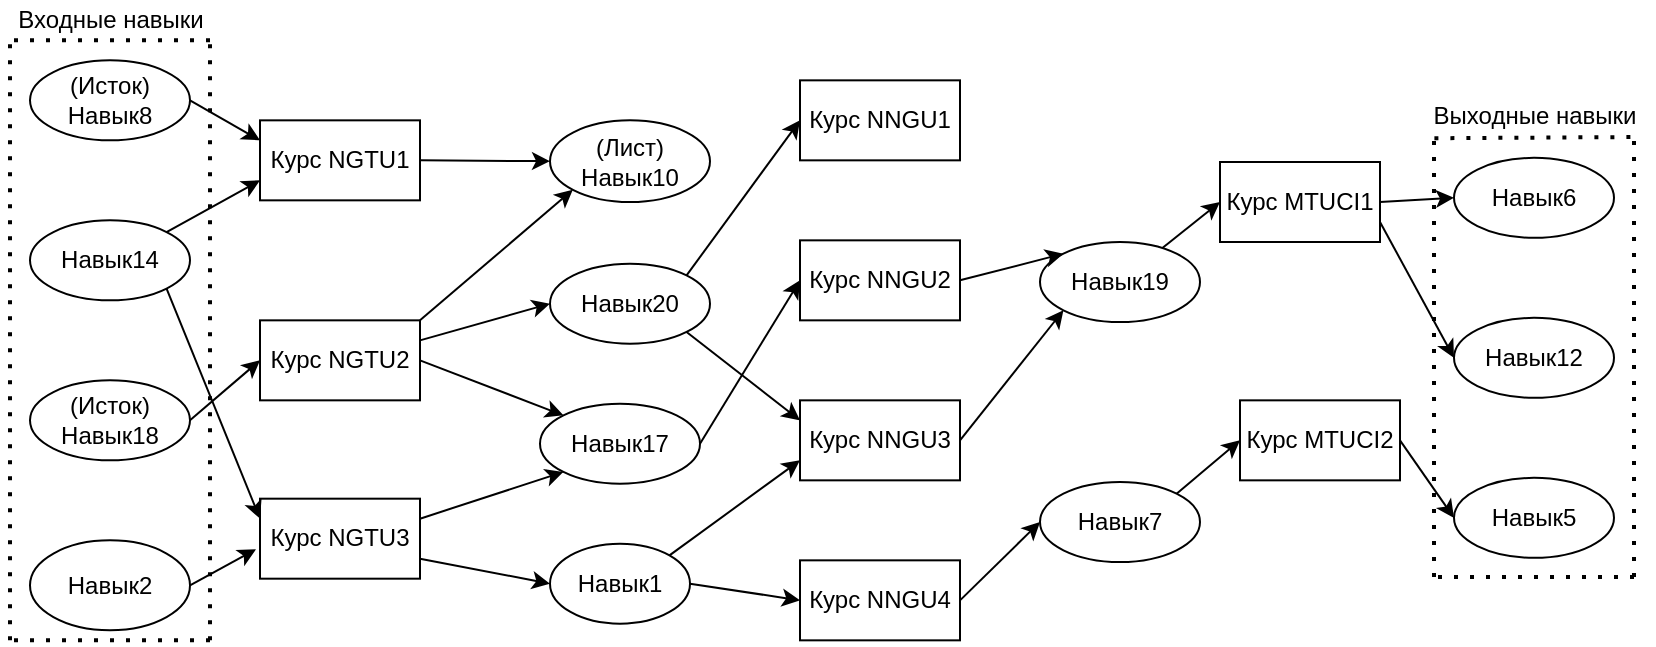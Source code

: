 <mxfile version="18.1.3" type="device"><diagram id="aENfoIvxPO7XNGYxZzCS" name="Page-1"><mxGraphModel dx="460" dy="695" grid="1" gridSize="10" guides="1" tooltips="1" connect="1" arrows="1" fold="1" page="1" pageScale="1" pageWidth="827" pageHeight="1169" math="0" shadow="0"><root><mxCell id="0"/><mxCell id="1" parent="0"/><mxCell id="cgQeBA32L_S4OuIDesfj-1" value="Курс NGTU1" style="rounded=0;whiteSpace=wrap;html=1;" parent="1" vertex="1"><mxGeometry x="130" y="139.17" width="80" height="40" as="geometry"/></mxCell><mxCell id="cgQeBA32L_S4OuIDesfj-2" value="Курс NGTU2" style="rounded=0;whiteSpace=wrap;html=1;fillColor=#FFFFFF;" parent="1" vertex="1"><mxGeometry x="130" y="239.17" width="80" height="40" as="geometry"/></mxCell><mxCell id="cgQeBA32L_S4OuIDesfj-3" value="Курс NNGU1" style="rounded=0;whiteSpace=wrap;html=1;fillColor=#FFFFFF;" parent="1" vertex="1"><mxGeometry x="400" y="119.17" width="80" height="40" as="geometry"/></mxCell><mxCell id="cgQeBA32L_S4OuIDesfj-4" value="Курс NNGU2" style="rounded=0;whiteSpace=wrap;html=1;fillColor=#FFFFFF;" parent="1" vertex="1"><mxGeometry x="400" y="199.17" width="80" height="40" as="geometry"/></mxCell><mxCell id="cgQeBA32L_S4OuIDesfj-5" value="Курс NNGU3" style="rounded=0;whiteSpace=wrap;html=1;fillColor=#FFFFFF;" parent="1" vertex="1"><mxGeometry x="400" y="279.17" width="80" height="40" as="geometry"/></mxCell><mxCell id="cgQeBA32L_S4OuIDesfj-6" value="Курс MTUCI1" style="rounded=0;whiteSpace=wrap;html=1;fillColor=#FFFFFF;" parent="1" vertex="1"><mxGeometry x="610" y="160" width="80" height="40" as="geometry"/></mxCell><mxCell id="cgQeBA32L_S4OuIDesfj-7" value="Курс NNGU4" style="rounded=0;whiteSpace=wrap;html=1;fillColor=#FFFFFF;" parent="1" vertex="1"><mxGeometry x="400" y="359.17" width="80" height="40" as="geometry"/></mxCell><mxCell id="cgQeBA32L_S4OuIDesfj-9" value="Курс MTUCI2" style="rounded=0;whiteSpace=wrap;html=1;fillColor=#FFFFFF;" parent="1" vertex="1"><mxGeometry x="620" y="279.17" width="80" height="40" as="geometry"/></mxCell><mxCell id="cgQeBA32L_S4OuIDesfj-11" value="(Исток) Навык8" style="ellipse;whiteSpace=wrap;html=1;" parent="1" vertex="1"><mxGeometry x="15" y="109.17" width="80" height="40" as="geometry"/></mxCell><mxCell id="cgQeBA32L_S4OuIDesfj-12" value="Навык14" style="ellipse;whiteSpace=wrap;html=1;fillColor=#FFFFFF;" parent="1" vertex="1"><mxGeometry x="15" y="189.17" width="80" height="40" as="geometry"/></mxCell><mxCell id="cgQeBA32L_S4OuIDesfj-13" value="(Исток) Навык18" style="ellipse;whiteSpace=wrap;html=1;fillColor=#FFFFFF;" parent="1" vertex="1"><mxGeometry x="15" y="269.17" width="80" height="40" as="geometry"/></mxCell><mxCell id="cgQeBA32L_S4OuIDesfj-15" value="" style="endArrow=classic;html=1;rounded=0;exitX=1;exitY=0;exitDx=0;exitDy=0;entryX=0;entryY=0.75;entryDx=0;entryDy=0;" parent="1" source="cgQeBA32L_S4OuIDesfj-12" target="cgQeBA32L_S4OuIDesfj-1" edge="1"><mxGeometry width="50" height="50" relative="1" as="geometry"><mxPoint x="150" y="220" as="sourcePoint"/><mxPoint x="200" y="170" as="targetPoint"/></mxGeometry></mxCell><mxCell id="cgQeBA32L_S4OuIDesfj-16" value="" style="endArrow=classic;html=1;rounded=0;exitX=1;exitY=0.5;exitDx=0;exitDy=0;entryX=0;entryY=0.5;entryDx=0;entryDy=0;" parent="1" source="cgQeBA32L_S4OuIDesfj-13" target="cgQeBA32L_S4OuIDesfj-2" edge="1"><mxGeometry width="50" height="50" relative="1" as="geometry"><mxPoint x="120" y="430" as="sourcePoint"/><mxPoint x="170" y="380" as="targetPoint"/></mxGeometry></mxCell><mxCell id="cgQeBA32L_S4OuIDesfj-17" value="" style="endArrow=classic;html=1;rounded=0;exitX=1;exitY=0.5;exitDx=0;exitDy=0;entryX=0;entryY=0.25;entryDx=0;entryDy=0;" parent="1" source="cgQeBA32L_S4OuIDesfj-11" target="cgQeBA32L_S4OuIDesfj-1" edge="1"><mxGeometry width="50" height="50" relative="1" as="geometry"><mxPoint x="180" y="410" as="sourcePoint"/><mxPoint x="230" y="360" as="targetPoint"/></mxGeometry></mxCell><mxCell id="cgQeBA32L_S4OuIDesfj-20" value="Курс NGTU3" style="rounded=0;whiteSpace=wrap;html=1;fillColor=#FFFFFF;" parent="1" vertex="1"><mxGeometry x="130" y="328.34" width="80" height="40" as="geometry"/></mxCell><mxCell id="cgQeBA32L_S4OuIDesfj-21" value="" style="endArrow=classic;html=1;rounded=0;exitX=1;exitY=1;exitDx=0;exitDy=0;entryX=0;entryY=0.25;entryDx=0;entryDy=0;" parent="1" source="cgQeBA32L_S4OuIDesfj-12" target="cgQeBA32L_S4OuIDesfj-20" edge="1"><mxGeometry width="50" height="50" relative="1" as="geometry"><mxPoint x="110" y="280" as="sourcePoint"/><mxPoint x="160" y="230" as="targetPoint"/></mxGeometry></mxCell><mxCell id="cgQeBA32L_S4OuIDesfj-22" value="&lt;span&gt;Навык2&lt;/span&gt;" style="ellipse;whiteSpace=wrap;html=1;fillColor=#FFFFFF;" parent="1" vertex="1"><mxGeometry x="15" y="349.17" width="80" height="45" as="geometry"/></mxCell><mxCell id="cgQeBA32L_S4OuIDesfj-23" value="" style="endArrow=classic;html=1;rounded=0;exitX=1;exitY=0.5;exitDx=0;exitDy=0;entryX=-0.025;entryY=0.633;entryDx=0;entryDy=0;entryPerimeter=0;" parent="1" source="cgQeBA32L_S4OuIDesfj-22" target="cgQeBA32L_S4OuIDesfj-20" edge="1"><mxGeometry width="50" height="50" relative="1" as="geometry"><mxPoint x="160" y="500" as="sourcePoint"/><mxPoint x="210" y="450" as="targetPoint"/></mxGeometry></mxCell><mxCell id="cgQeBA32L_S4OuIDesfj-24" value="(Лист) Навык10" style="ellipse;whiteSpace=wrap;html=1;" parent="1" vertex="1"><mxGeometry x="275" y="139.17" width="80" height="40.83" as="geometry"/></mxCell><mxCell id="cgQeBA32L_S4OuIDesfj-25" value="Навык20" style="ellipse;whiteSpace=wrap;html=1;fillColor=#FFFFFF;" parent="1" vertex="1"><mxGeometry x="275" y="210.83" width="80" height="40" as="geometry"/></mxCell><mxCell id="cgQeBA32L_S4OuIDesfj-26" value="Навык1" style="ellipse;whiteSpace=wrap;html=1;fillColor=#FFFFFF;" parent="1" vertex="1"><mxGeometry x="275" y="350.83" width="70" height="40" as="geometry"/></mxCell><mxCell id="cgQeBA32L_S4OuIDesfj-27" value="Навык17" style="ellipse;whiteSpace=wrap;html=1;fillColor=#FFFFFF;" parent="1" vertex="1"><mxGeometry x="270" y="280.83" width="80" height="40" as="geometry"/></mxCell><mxCell id="cgQeBA32L_S4OuIDesfj-29" value="" style="endArrow=classic;html=1;rounded=0;exitX=1;exitY=0.5;exitDx=0;exitDy=0;entryX=0;entryY=0.5;entryDx=0;entryDy=0;" parent="1" source="cgQeBA32L_S4OuIDesfj-1" target="cgQeBA32L_S4OuIDesfj-24" edge="1"><mxGeometry width="50" height="50" relative="1" as="geometry"><mxPoint x="590" y="210" as="sourcePoint"/><mxPoint x="640" y="160" as="targetPoint"/></mxGeometry></mxCell><mxCell id="cgQeBA32L_S4OuIDesfj-30" value="" style="endArrow=classic;html=1;rounded=0;exitX=1;exitY=0.5;exitDx=0;exitDy=0;entryX=0;entryY=0;entryDx=0;entryDy=0;" parent="1" source="cgQeBA32L_S4OuIDesfj-2" target="cgQeBA32L_S4OuIDesfj-27" edge="1"><mxGeometry width="50" height="50" relative="1" as="geometry"><mxPoint x="570" y="260" as="sourcePoint"/><mxPoint x="620" y="210" as="targetPoint"/></mxGeometry></mxCell><mxCell id="cgQeBA32L_S4OuIDesfj-31" value="" style="endArrow=classic;html=1;rounded=0;exitX=1;exitY=0.25;exitDx=0;exitDy=0;entryX=0;entryY=1;entryDx=0;entryDy=0;" parent="1" source="cgQeBA32L_S4OuIDesfj-20" target="cgQeBA32L_S4OuIDesfj-27" edge="1"><mxGeometry width="50" height="50" relative="1" as="geometry"><mxPoint x="320" y="550" as="sourcePoint"/><mxPoint x="370" y="500" as="targetPoint"/></mxGeometry></mxCell><mxCell id="cgQeBA32L_S4OuIDesfj-32" value="" style="endArrow=classic;html=1;rounded=0;exitX=1;exitY=0.75;exitDx=0;exitDy=0;entryX=0;entryY=0.5;entryDx=0;entryDy=0;" parent="1" source="cgQeBA32L_S4OuIDesfj-20" target="cgQeBA32L_S4OuIDesfj-26" edge="1"><mxGeometry width="50" height="50" relative="1" as="geometry"><mxPoint x="320" y="510" as="sourcePoint"/><mxPoint x="370" y="460" as="targetPoint"/></mxGeometry></mxCell><mxCell id="cgQeBA32L_S4OuIDesfj-33" value="" style="endArrow=classic;html=1;rounded=0;exitX=1;exitY=0.25;exitDx=0;exitDy=0;entryX=0;entryY=0.5;entryDx=0;entryDy=0;" parent="1" source="cgQeBA32L_S4OuIDesfj-2" target="cgQeBA32L_S4OuIDesfj-25" edge="1"><mxGeometry width="50" height="50" relative="1" as="geometry"><mxPoint x="550" y="210" as="sourcePoint"/><mxPoint x="600" y="160" as="targetPoint"/></mxGeometry></mxCell><mxCell id="cgQeBA32L_S4OuIDesfj-34" value="" style="endArrow=classic;html=1;rounded=0;exitX=1;exitY=0;exitDx=0;exitDy=0;entryX=0;entryY=1;entryDx=0;entryDy=0;" parent="1" source="cgQeBA32L_S4OuIDesfj-2" target="cgQeBA32L_S4OuIDesfj-24" edge="1"><mxGeometry width="50" height="50" relative="1" as="geometry"><mxPoint x="560" y="250" as="sourcePoint"/><mxPoint x="610" y="200" as="targetPoint"/></mxGeometry></mxCell><mxCell id="cgQeBA32L_S4OuIDesfj-35" value="" style="endArrow=classic;html=1;rounded=0;exitX=1;exitY=0.5;exitDx=0;exitDy=0;entryX=0;entryY=0.5;entryDx=0;entryDy=0;" parent="1" source="cgQeBA32L_S4OuIDesfj-26" target="cgQeBA32L_S4OuIDesfj-7" edge="1"><mxGeometry width="50" height="50" relative="1" as="geometry"><mxPoint x="560" y="470" as="sourcePoint"/><mxPoint x="610" y="420" as="targetPoint"/></mxGeometry></mxCell><mxCell id="cgQeBA32L_S4OuIDesfj-36" value="" style="endArrow=classic;html=1;rounded=0;exitX=1;exitY=0.5;exitDx=0;exitDy=0;entryX=0;entryY=0.5;entryDx=0;entryDy=0;" parent="1" source="cgQeBA32L_S4OuIDesfj-27" target="cgQeBA32L_S4OuIDesfj-4" edge="1"><mxGeometry width="50" height="50" relative="1" as="geometry"><mxPoint x="540" y="330" as="sourcePoint"/><mxPoint x="590" y="280" as="targetPoint"/></mxGeometry></mxCell><mxCell id="cgQeBA32L_S4OuIDesfj-37" value="" style="endArrow=classic;html=1;rounded=0;exitX=1;exitY=0;exitDx=0;exitDy=0;entryX=0;entryY=0.5;entryDx=0;entryDy=0;" parent="1" source="cgQeBA32L_S4OuIDesfj-25" target="cgQeBA32L_S4OuIDesfj-3" edge="1"><mxGeometry width="50" height="50" relative="1" as="geometry"><mxPoint x="770" y="270" as="sourcePoint"/><mxPoint x="820" y="220" as="targetPoint"/></mxGeometry></mxCell><mxCell id="cgQeBA32L_S4OuIDesfj-38" value="" style="endArrow=classic;html=1;rounded=0;exitX=1;exitY=0;exitDx=0;exitDy=0;entryX=0;entryY=0.75;entryDx=0;entryDy=0;" parent="1" source="cgQeBA32L_S4OuIDesfj-26" target="cgQeBA32L_S4OuIDesfj-5" edge="1"><mxGeometry width="50" height="50" relative="1" as="geometry"><mxPoint x="800" y="260" as="sourcePoint"/><mxPoint x="850" y="210" as="targetPoint"/></mxGeometry></mxCell><mxCell id="cgQeBA32L_S4OuIDesfj-39" value="" style="endArrow=classic;html=1;rounded=0;exitX=1;exitY=1;exitDx=0;exitDy=0;entryX=0;entryY=0.25;entryDx=0;entryDy=0;" parent="1" source="cgQeBA32L_S4OuIDesfj-25" target="cgQeBA32L_S4OuIDesfj-5" edge="1"><mxGeometry width="50" height="50" relative="1" as="geometry"><mxPoint x="860" y="270" as="sourcePoint"/><mxPoint x="910" y="220" as="targetPoint"/></mxGeometry></mxCell><mxCell id="cgQeBA32L_S4OuIDesfj-41" value="&lt;span&gt;Навык19&lt;/span&gt;" style="ellipse;whiteSpace=wrap;html=1;fillColor=#FFFFFF;" parent="1" vertex="1"><mxGeometry x="520" y="200" width="80" height="40" as="geometry"/></mxCell><mxCell id="cgQeBA32L_S4OuIDesfj-42" value="&lt;span&gt;Навык7&lt;/span&gt;" style="ellipse;whiteSpace=wrap;html=1;fillColor=#FFFFFF;" parent="1" vertex="1"><mxGeometry x="520" y="320" width="80" height="40" as="geometry"/></mxCell><mxCell id="cgQeBA32L_S4OuIDesfj-43" value="" style="endArrow=classic;html=1;rounded=0;exitX=1;exitY=0.5;exitDx=0;exitDy=0;entryX=0;entryY=0.5;entryDx=0;entryDy=0;" parent="1" source="cgQeBA32L_S4OuIDesfj-7" target="cgQeBA32L_S4OuIDesfj-42" edge="1"><mxGeometry width="50" height="50" relative="1" as="geometry"><mxPoint x="830" y="480" as="sourcePoint"/><mxPoint x="750" y="330" as="targetPoint"/></mxGeometry></mxCell><mxCell id="cgQeBA32L_S4OuIDesfj-44" value="" style="endArrow=classic;html=1;rounded=0;exitX=1;exitY=0.5;exitDx=0;exitDy=0;entryX=0;entryY=0;entryDx=0;entryDy=0;" parent="1" source="cgQeBA32L_S4OuIDesfj-4" target="cgQeBA32L_S4OuIDesfj-41" edge="1"><mxGeometry width="50" height="50" relative="1" as="geometry"><mxPoint x="740" y="210" as="sourcePoint"/><mxPoint x="800" y="240" as="targetPoint"/></mxGeometry></mxCell><mxCell id="cgQeBA32L_S4OuIDesfj-45" value="" style="endArrow=classic;html=1;rounded=0;exitX=1;exitY=0.5;exitDx=0;exitDy=0;entryX=0;entryY=1;entryDx=0;entryDy=0;" parent="1" source="cgQeBA32L_S4OuIDesfj-5" target="cgQeBA32L_S4OuIDesfj-41" edge="1"><mxGeometry width="50" height="50" relative="1" as="geometry"><mxPoint x="790" y="330" as="sourcePoint"/><mxPoint x="840" y="280" as="targetPoint"/></mxGeometry></mxCell><mxCell id="cgQeBA32L_S4OuIDesfj-47" value="" style="endArrow=classic;html=1;rounded=0;entryX=0;entryY=0.5;entryDx=0;entryDy=0;" parent="1" source="cgQeBA32L_S4OuIDesfj-41" target="cgQeBA32L_S4OuIDesfj-6" edge="1"><mxGeometry width="50" height="50" relative="1" as="geometry"><mxPoint x="900" y="170" as="sourcePoint"/><mxPoint x="950" y="120" as="targetPoint"/></mxGeometry></mxCell><mxCell id="cgQeBA32L_S4OuIDesfj-48" value="" style="endArrow=classic;html=1;rounded=0;exitX=1;exitY=0;exitDx=0;exitDy=0;entryX=0;entryY=0.5;entryDx=0;entryDy=0;" parent="1" source="cgQeBA32L_S4OuIDesfj-42" target="cgQeBA32L_S4OuIDesfj-9" edge="1"><mxGeometry width="50" height="50" relative="1" as="geometry"><mxPoint x="990" y="460" as="sourcePoint"/><mxPoint x="1040" y="410" as="targetPoint"/></mxGeometry></mxCell><mxCell id="cgQeBA32L_S4OuIDesfj-49" value="&lt;span&gt;Навык6&lt;/span&gt;" style="ellipse;whiteSpace=wrap;html=1;fillColor=#FFFFFF;" parent="1" vertex="1"><mxGeometry x="727" y="157.93" width="80" height="40" as="geometry"/></mxCell><mxCell id="cgQeBA32L_S4OuIDesfj-50" value="Навык12" style="ellipse;whiteSpace=wrap;html=1;fillColor=#FFFFFF;" parent="1" vertex="1"><mxGeometry x="727" y="237.93" width="80" height="40" as="geometry"/></mxCell><mxCell id="cgQeBA32L_S4OuIDesfj-51" value="Навык5" style="ellipse;whiteSpace=wrap;html=1;fillColor=#FFFFFF;" parent="1" vertex="1"><mxGeometry x="727" y="317.93" width="80" height="40" as="geometry"/></mxCell><mxCell id="cgQeBA32L_S4OuIDesfj-52" value="" style="endArrow=classic;html=1;rounded=0;exitX=1;exitY=0.5;exitDx=0;exitDy=0;entryX=0;entryY=0.5;entryDx=0;entryDy=0;" parent="1" source="cgQeBA32L_S4OuIDesfj-9" target="cgQeBA32L_S4OuIDesfj-51" edge="1"><mxGeometry width="50" height="50" relative="1" as="geometry"><mxPoint x="940" y="468.34" as="sourcePoint"/><mxPoint x="990" y="418.34" as="targetPoint"/></mxGeometry></mxCell><mxCell id="cgQeBA32L_S4OuIDesfj-53" value="" style="endArrow=classic;html=1;rounded=0;exitX=1;exitY=0.5;exitDx=0;exitDy=0;entryX=0;entryY=0.5;entryDx=0;entryDy=0;" parent="1" source="cgQeBA32L_S4OuIDesfj-6" target="cgQeBA32L_S4OuIDesfj-49" edge="1"><mxGeometry width="50" height="50" relative="1" as="geometry"><mxPoint x="1020" y="228.34" as="sourcePoint"/><mxPoint x="1070" y="178.34" as="targetPoint"/></mxGeometry></mxCell><mxCell id="cgQeBA32L_S4OuIDesfj-54" value="" style="endArrow=classic;html=1;rounded=0;exitX=1;exitY=0.75;exitDx=0;exitDy=0;entryX=0;entryY=0.5;entryDx=0;entryDy=0;" parent="1" source="cgQeBA32L_S4OuIDesfj-6" target="cgQeBA32L_S4OuIDesfj-50" edge="1"><mxGeometry width="50" height="50" relative="1" as="geometry"><mxPoint x="1020" y="318.34" as="sourcePoint"/><mxPoint x="1070" y="268.34" as="targetPoint"/></mxGeometry></mxCell><mxCell id="VeC5bh9pAV-TQXuetivs-2" value="" style="endArrow=none;dashed=1;html=1;dashPattern=1 3;strokeWidth=2;rounded=0;" parent="1" edge="1"><mxGeometry width="50" height="50" relative="1" as="geometry"><mxPoint x="717" y="367.51" as="sourcePoint"/><mxPoint x="717" y="147.51" as="targetPoint"/></mxGeometry></mxCell><mxCell id="VeC5bh9pAV-TQXuetivs-3" value="" style="endArrow=none;dashed=1;html=1;dashPattern=1 3;strokeWidth=2;rounded=0;exitX=0.085;exitY=1.072;exitDx=0;exitDy=0;exitPerimeter=0;" parent="1" source="VeC5bh9pAV-TQXuetivs-6" edge="1"><mxGeometry width="50" height="50" relative="1" as="geometry"><mxPoint x="707" y="147.51" as="sourcePoint"/><mxPoint x="817" y="147.51" as="targetPoint"/></mxGeometry></mxCell><mxCell id="VeC5bh9pAV-TQXuetivs-4" value="" style="endArrow=none;dashed=1;html=1;dashPattern=1 3;strokeWidth=2;rounded=0;" parent="1" edge="1"><mxGeometry width="50" height="50" relative="1" as="geometry"><mxPoint x="817" y="367.51" as="sourcePoint"/><mxPoint x="817" y="147.51" as="targetPoint"/></mxGeometry></mxCell><mxCell id="VeC5bh9pAV-TQXuetivs-5" value="" style="endArrow=none;dashed=1;html=1;dashPattern=1 3;strokeWidth=2;rounded=0;" parent="1" edge="1"><mxGeometry width="50" height="50" relative="1" as="geometry"><mxPoint x="817" y="367.51" as="sourcePoint"/><mxPoint x="717" y="367.51" as="targetPoint"/></mxGeometry></mxCell><mxCell id="VeC5bh9pAV-TQXuetivs-6" value="Выходные навыки" style="text;html=1;align=center;verticalAlign=middle;resizable=0;points=[];autosize=1;strokeColor=none;fillColor=none;" parent="1" vertex="1"><mxGeometry x="707" y="126.68" width="120" height="20" as="geometry"/></mxCell><mxCell id="VeC5bh9pAV-TQXuetivs-7" value="" style="endArrow=none;dashed=1;html=1;dashPattern=1 3;strokeWidth=2;rounded=0;" parent="1" edge="1"><mxGeometry width="50" height="50" relative="1" as="geometry"><mxPoint x="5" y="399.17" as="sourcePoint"/><mxPoint x="5" y="99.17" as="targetPoint"/></mxGeometry></mxCell><mxCell id="VeC5bh9pAV-TQXuetivs-8" value="" style="endArrow=none;dashed=1;html=1;dashPattern=1 3;strokeWidth=2;rounded=0;" parent="1" edge="1"><mxGeometry width="50" height="50" relative="1" as="geometry"><mxPoint x="105" y="399.17" as="sourcePoint"/><mxPoint x="105" y="99.17" as="targetPoint"/></mxGeometry></mxCell><mxCell id="VeC5bh9pAV-TQXuetivs-9" value="" style="endArrow=none;dashed=1;html=1;dashPattern=1 3;strokeWidth=2;rounded=0;" parent="1" edge="1"><mxGeometry width="50" height="50" relative="1" as="geometry"><mxPoint x="105" y="399.17" as="sourcePoint"/><mxPoint x="5" y="399.17" as="targetPoint"/></mxGeometry></mxCell><mxCell id="VeC5bh9pAV-TQXuetivs-11" value="" style="endArrow=none;dashed=1;html=1;dashPattern=1 3;strokeWidth=2;rounded=0;" parent="1" edge="1"><mxGeometry width="50" height="50" relative="1" as="geometry"><mxPoint x="105" y="99.17" as="sourcePoint"/><mxPoint x="5" y="99.17" as="targetPoint"/></mxGeometry></mxCell><mxCell id="VeC5bh9pAV-TQXuetivs-12" value="Входные навыки" style="text;html=1;align=center;verticalAlign=middle;resizable=0;points=[];autosize=1;strokeColor=none;fillColor=none;" parent="1" vertex="1"><mxGeometry y="79.17" width="110" height="20" as="geometry"/></mxCell></root></mxGraphModel></diagram></mxfile>